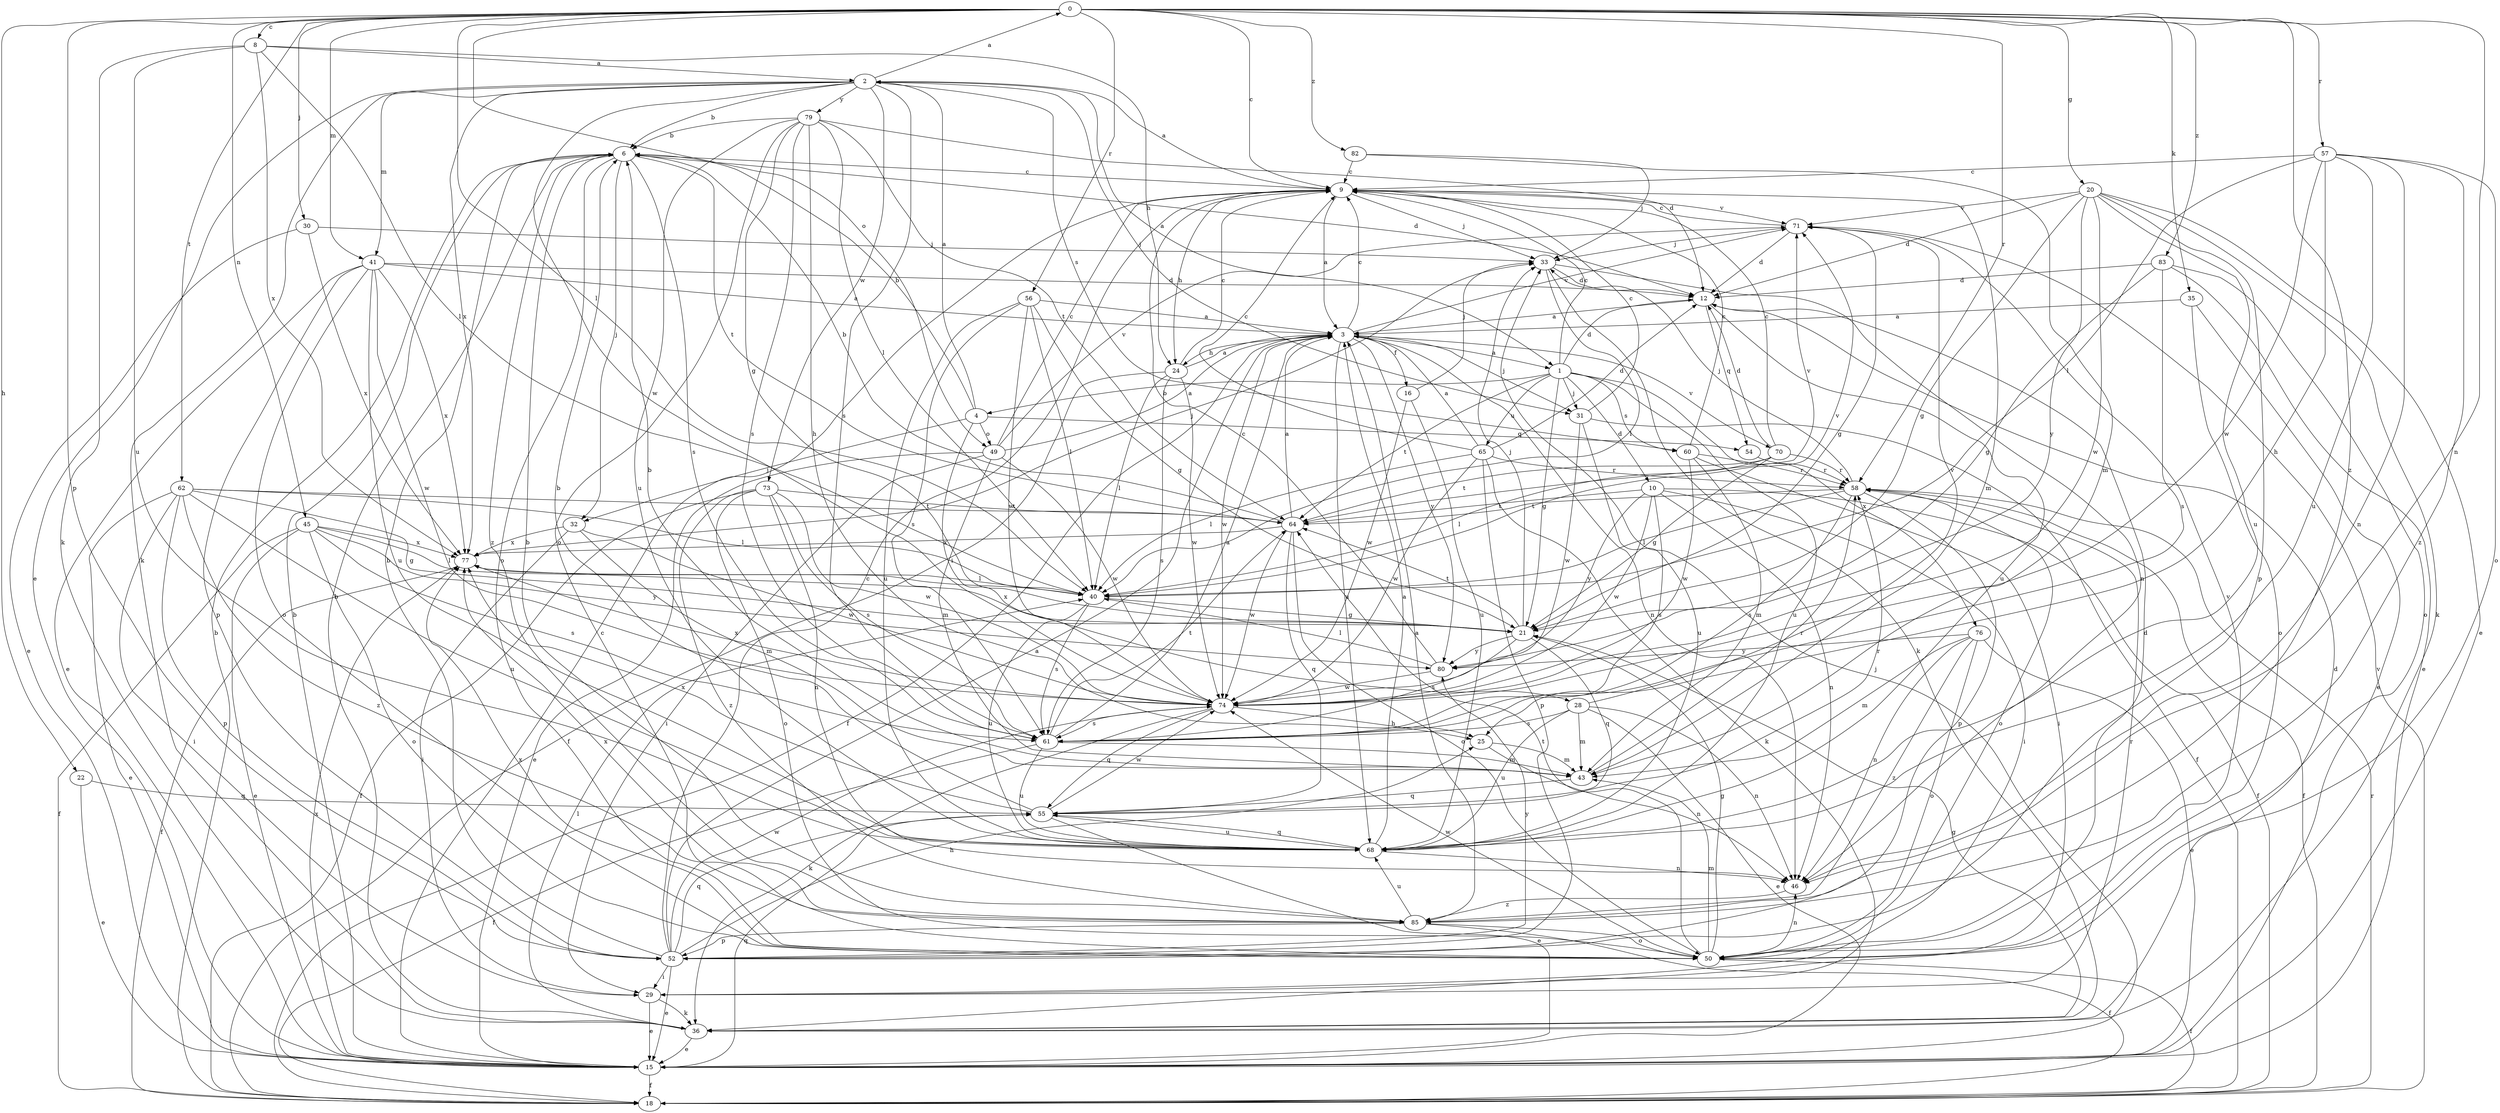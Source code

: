 strict digraph  {
0;
1;
2;
3;
4;
6;
8;
9;
10;
12;
15;
16;
18;
20;
21;
22;
24;
25;
28;
29;
30;
31;
32;
33;
35;
36;
40;
41;
43;
45;
46;
49;
50;
52;
54;
55;
56;
57;
58;
60;
61;
62;
64;
65;
68;
70;
71;
73;
74;
76;
77;
79;
80;
82;
83;
85;
0 -> 8  [label=c];
0 -> 9  [label=c];
0 -> 20  [label=g];
0 -> 22  [label=h];
0 -> 30  [label=j];
0 -> 35  [label=k];
0 -> 40  [label=l];
0 -> 41  [label=m];
0 -> 45  [label=n];
0 -> 46  [label=n];
0 -> 49  [label=o];
0 -> 52  [label=p];
0 -> 56  [label=r];
0 -> 57  [label=r];
0 -> 58  [label=r];
0 -> 62  [label=t];
0 -> 82  [label=z];
0 -> 83  [label=z];
0 -> 85  [label=z];
1 -> 4  [label=b];
1 -> 9  [label=c];
1 -> 10  [label=d];
1 -> 12  [label=d];
1 -> 21  [label=g];
1 -> 31  [label=j];
1 -> 60  [label=s];
1 -> 64  [label=t];
1 -> 65  [label=u];
1 -> 68  [label=u];
1 -> 76  [label=x];
2 -> 0  [label=a];
2 -> 1  [label=a];
2 -> 6  [label=b];
2 -> 15  [label=e];
2 -> 31  [label=j];
2 -> 36  [label=k];
2 -> 41  [label=m];
2 -> 60  [label=s];
2 -> 61  [label=s];
2 -> 73  [label=w];
2 -> 74  [label=w];
2 -> 77  [label=x];
2 -> 79  [label=y];
3 -> 1  [label=a];
3 -> 9  [label=c];
3 -> 16  [label=f];
3 -> 18  [label=f];
3 -> 24  [label=h];
3 -> 31  [label=j];
3 -> 46  [label=n];
3 -> 68  [label=u];
3 -> 70  [label=v];
3 -> 71  [label=v];
3 -> 74  [label=w];
3 -> 80  [label=y];
4 -> 2  [label=a];
4 -> 6  [label=b];
4 -> 28  [label=i];
4 -> 32  [label=j];
4 -> 49  [label=o];
4 -> 54  [label=q];
6 -> 9  [label=c];
6 -> 12  [label=d];
6 -> 32  [label=j];
6 -> 50  [label=o];
6 -> 61  [label=s];
6 -> 64  [label=t];
6 -> 85  [label=z];
8 -> 2  [label=a];
8 -> 24  [label=h];
8 -> 36  [label=k];
8 -> 40  [label=l];
8 -> 68  [label=u];
8 -> 77  [label=x];
9 -> 2  [label=a];
9 -> 3  [label=a];
9 -> 24  [label=h];
9 -> 33  [label=j];
9 -> 43  [label=m];
9 -> 71  [label=v];
10 -> 18  [label=f];
10 -> 29  [label=i];
10 -> 46  [label=n];
10 -> 61  [label=s];
10 -> 64  [label=t];
10 -> 74  [label=w];
10 -> 80  [label=y];
12 -> 3  [label=a];
12 -> 54  [label=q];
12 -> 68  [label=u];
15 -> 6  [label=b];
15 -> 9  [label=c];
15 -> 18  [label=f];
15 -> 33  [label=j];
15 -> 55  [label=q];
15 -> 77  [label=x];
16 -> 33  [label=j];
16 -> 68  [label=u];
16 -> 74  [label=w];
18 -> 6  [label=b];
18 -> 58  [label=r];
18 -> 71  [label=v];
20 -> 12  [label=d];
20 -> 15  [label=e];
20 -> 21  [label=g];
20 -> 36  [label=k];
20 -> 52  [label=p];
20 -> 68  [label=u];
20 -> 71  [label=v];
20 -> 74  [label=w];
20 -> 80  [label=y];
21 -> 33  [label=j];
21 -> 55  [label=q];
21 -> 61  [label=s];
21 -> 64  [label=t];
21 -> 77  [label=x];
21 -> 80  [label=y];
22 -> 15  [label=e];
22 -> 55  [label=q];
24 -> 3  [label=a];
24 -> 9  [label=c];
24 -> 18  [label=f];
24 -> 40  [label=l];
24 -> 61  [label=s];
24 -> 74  [label=w];
25 -> 43  [label=m];
25 -> 46  [label=n];
28 -> 15  [label=e];
28 -> 43  [label=m];
28 -> 46  [label=n];
28 -> 61  [label=s];
28 -> 68  [label=u];
28 -> 71  [label=v];
29 -> 15  [label=e];
29 -> 36  [label=k];
29 -> 58  [label=r];
30 -> 15  [label=e];
30 -> 33  [label=j];
30 -> 77  [label=x];
31 -> 9  [label=c];
31 -> 18  [label=f];
31 -> 68  [label=u];
31 -> 74  [label=w];
32 -> 29  [label=i];
32 -> 43  [label=m];
32 -> 74  [label=w];
32 -> 77  [label=x];
33 -> 12  [label=d];
33 -> 36  [label=k];
33 -> 40  [label=l];
33 -> 46  [label=n];
35 -> 3  [label=a];
35 -> 15  [label=e];
35 -> 50  [label=o];
36 -> 6  [label=b];
36 -> 12  [label=d];
36 -> 15  [label=e];
36 -> 21  [label=g];
36 -> 40  [label=l];
40 -> 21  [label=g];
40 -> 61  [label=s];
40 -> 68  [label=u];
40 -> 71  [label=v];
41 -> 3  [label=a];
41 -> 12  [label=d];
41 -> 15  [label=e];
41 -> 50  [label=o];
41 -> 52  [label=p];
41 -> 68  [label=u];
41 -> 74  [label=w];
41 -> 77  [label=x];
43 -> 6  [label=b];
43 -> 55  [label=q];
43 -> 58  [label=r];
45 -> 15  [label=e];
45 -> 18  [label=f];
45 -> 40  [label=l];
45 -> 50  [label=o];
45 -> 61  [label=s];
45 -> 77  [label=x];
45 -> 80  [label=y];
46 -> 85  [label=z];
49 -> 3  [label=a];
49 -> 9  [label=c];
49 -> 15  [label=e];
49 -> 29  [label=i];
49 -> 43  [label=m];
49 -> 71  [label=v];
49 -> 74  [label=w];
50 -> 12  [label=d];
50 -> 18  [label=f];
50 -> 21  [label=g];
50 -> 43  [label=m];
50 -> 46  [label=n];
50 -> 64  [label=t];
50 -> 71  [label=v];
50 -> 74  [label=w];
50 -> 77  [label=x];
52 -> 3  [label=a];
52 -> 6  [label=b];
52 -> 9  [label=c];
52 -> 15  [label=e];
52 -> 25  [label=h];
52 -> 29  [label=i];
52 -> 55  [label=q];
52 -> 74  [label=w];
52 -> 80  [label=y];
54 -> 58  [label=r];
55 -> 6  [label=b];
55 -> 15  [label=e];
55 -> 58  [label=r];
55 -> 68  [label=u];
55 -> 74  [label=w];
55 -> 77  [label=x];
56 -> 3  [label=a];
56 -> 21  [label=g];
56 -> 40  [label=l];
56 -> 61  [label=s];
56 -> 68  [label=u];
56 -> 74  [label=w];
57 -> 9  [label=c];
57 -> 25  [label=h];
57 -> 40  [label=l];
57 -> 46  [label=n];
57 -> 50  [label=o];
57 -> 68  [label=u];
57 -> 74  [label=w];
57 -> 85  [label=z];
58 -> 18  [label=f];
58 -> 33  [label=j];
58 -> 40  [label=l];
58 -> 50  [label=o];
58 -> 52  [label=p];
58 -> 61  [label=s];
58 -> 64  [label=t];
60 -> 9  [label=c];
60 -> 29  [label=i];
60 -> 43  [label=m];
60 -> 58  [label=r];
60 -> 74  [label=w];
61 -> 3  [label=a];
61 -> 18  [label=f];
61 -> 43  [label=m];
61 -> 64  [label=t];
61 -> 68  [label=u];
62 -> 15  [label=e];
62 -> 21  [label=g];
62 -> 29  [label=i];
62 -> 40  [label=l];
62 -> 52  [label=p];
62 -> 64  [label=t];
62 -> 68  [label=u];
62 -> 85  [label=z];
64 -> 3  [label=a];
64 -> 6  [label=b];
64 -> 50  [label=o];
64 -> 55  [label=q];
64 -> 71  [label=v];
64 -> 74  [label=w];
64 -> 77  [label=x];
65 -> 3  [label=a];
65 -> 9  [label=c];
65 -> 12  [label=d];
65 -> 36  [label=k];
65 -> 40  [label=l];
65 -> 52  [label=p];
65 -> 58  [label=r];
65 -> 74  [label=w];
68 -> 3  [label=a];
68 -> 46  [label=n];
68 -> 55  [label=q];
70 -> 9  [label=c];
70 -> 12  [label=d];
70 -> 21  [label=g];
70 -> 40  [label=l];
70 -> 58  [label=r];
70 -> 64  [label=t];
71 -> 9  [label=c];
71 -> 12  [label=d];
71 -> 21  [label=g];
71 -> 33  [label=j];
73 -> 18  [label=f];
73 -> 46  [label=n];
73 -> 50  [label=o];
73 -> 61  [label=s];
73 -> 64  [label=t];
73 -> 74  [label=w];
73 -> 85  [label=z];
74 -> 25  [label=h];
74 -> 36  [label=k];
74 -> 55  [label=q];
74 -> 61  [label=s];
74 -> 77  [label=x];
76 -> 15  [label=e];
76 -> 43  [label=m];
76 -> 46  [label=n];
76 -> 50  [label=o];
76 -> 80  [label=y];
76 -> 85  [label=z];
77 -> 18  [label=f];
77 -> 33  [label=j];
77 -> 40  [label=l];
79 -> 6  [label=b];
79 -> 12  [label=d];
79 -> 21  [label=g];
79 -> 25  [label=h];
79 -> 40  [label=l];
79 -> 50  [label=o];
79 -> 61  [label=s];
79 -> 64  [label=t];
79 -> 68  [label=u];
80 -> 9  [label=c];
80 -> 40  [label=l];
80 -> 74  [label=w];
82 -> 9  [label=c];
82 -> 33  [label=j];
82 -> 43  [label=m];
83 -> 12  [label=d];
83 -> 15  [label=e];
83 -> 21  [label=g];
83 -> 50  [label=o];
83 -> 61  [label=s];
85 -> 3  [label=a];
85 -> 6  [label=b];
85 -> 18  [label=f];
85 -> 50  [label=o];
85 -> 52  [label=p];
85 -> 68  [label=u];
85 -> 77  [label=x];
}
